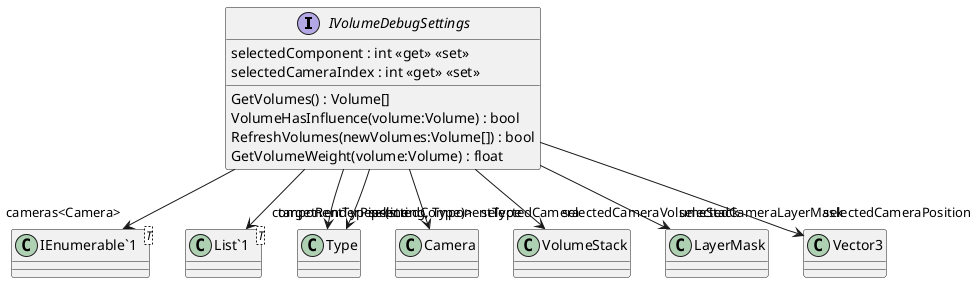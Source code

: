 @startuml
interface IVolumeDebugSettings {
    selectedComponent : int <<get>> <<set>>
    selectedCameraIndex : int <<get>> <<set>>
    GetVolumes() : Volume[]
    VolumeHasInfluence(volume:Volume) : bool
    RefreshVolumes(newVolumes:Volume[]) : bool
    GetVolumeWeight(volume:Volume) : float
}
class "IEnumerable`1"<T> {
}
class "List`1"<T> {
}
IVolumeDebugSettings --> "targetRenderPipeline" Type
IVolumeDebugSettings --> "selectedCamera" Camera
IVolumeDebugSettings --> "cameras<Camera>" "IEnumerable`1"
IVolumeDebugSettings --> "selectedCameraVolumeStack" VolumeStack
IVolumeDebugSettings --> "selectedCameraLayerMask" LayerMask
IVolumeDebugSettings --> "selectedCameraPosition" Vector3
IVolumeDebugSettings --> "selectedComponentType" Type
IVolumeDebugSettings --> "componentTypes<(string, Type)>" "List`1"
@enduml
